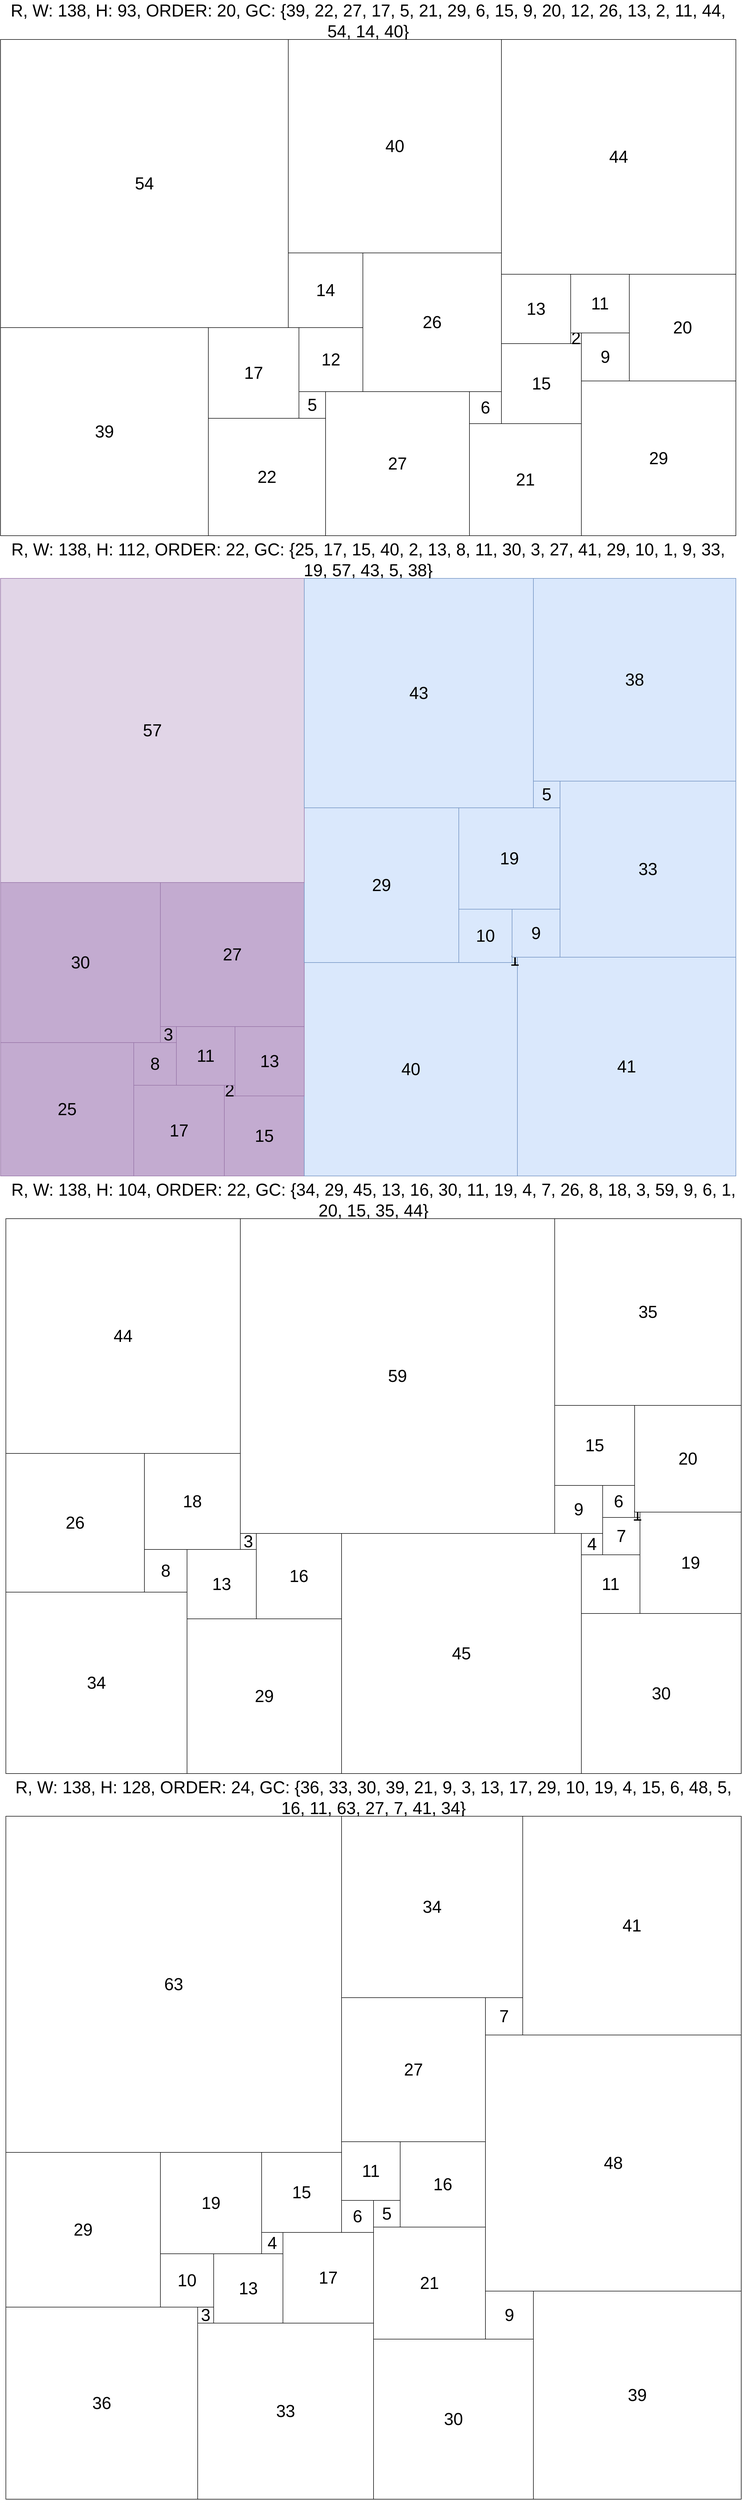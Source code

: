 <mxfile version="21.2.1" type="device">
  <diagram name="Page-1" id="H1nZVYqxkzLZFgEqRADx">
    <mxGraphModel dx="4817" dy="8233" grid="1" gridSize="10" guides="1" tooltips="1" connect="1" arrows="1" fold="1" page="1" pageScale="1" pageWidth="850" pageHeight="1100" math="0" shadow="0">
      <root>
        <mxCell id="0" />
        <mxCell id="1" parent="0" />
        <mxCell id="AsBp8XiL8Dx4Y6rQVwFH-17942" value="R, W: 138, H: 93, ORDER: 20, GC: {39, 22, 27, 17, 5, 21, 29, 6, 15, 9, 20, 12, 26, 13, 2, 11, 44, 54, 14, 40} " style="text;html=1;strokeColor=none;fillColor=none;align=center;verticalAlign=middle;whiteSpace=wrap;rounded=0;fontSize=32;" parent="1" vertex="1">
          <mxGeometry x="1480" width="1380" height="30" as="geometry" />
        </mxCell>
        <mxCell id="AsBp8XiL8Dx4Y6rQVwFH-41168" value="R, W: 138, H: 112, ORDER: 22, GC: {25, 17, 15, 40, 2, 13, 8, 11, 30, 3, 27, 41, 29, 10, 1, 9, 33, 19, 57, 43, 5, 38} " style="text;html=1;strokeColor=none;fillColor=none;align=center;verticalAlign=middle;whiteSpace=wrap;rounded=0;fontSize=32;" parent="1" vertex="1">
          <mxGeometry x="1480" y="1010" width="1380" height="30" as="geometry" />
        </mxCell>
        <mxCell id="AsBp8XiL8Dx4Y6rQVwFH-42548" value="R, W: 138, H: 104, ORDER: 22, GC: {34, 29, 45, 13, 16, 30, 11, 19, 4, 7, 26, 8, 18, 3, 59, 9, 6, 1, 20, 15, 35, 44} " style="text;html=1;strokeColor=none;fillColor=none;align=center;verticalAlign=middle;whiteSpace=wrap;rounded=0;fontSize=32;" parent="1" vertex="1">
          <mxGeometry x="1490" y="2210" width="1380" height="30" as="geometry" />
        </mxCell>
        <mxCell id="AsBp8XiL8Dx4Y6rQVwFH-46325" value="R, W: 138, H: 128, ORDER: 24, GC: {36, 33, 30, 39, 21, 9, 3, 13, 17, 29, 10, 19, 4, 15, 6, 48, 5, 16, 11, 63, 27, 7, 41, 34} " style="text;html=1;strokeColor=none;fillColor=none;align=center;verticalAlign=middle;whiteSpace=wrap;rounded=0;fontSize=32;" parent="1" vertex="1">
          <mxGeometry x="1490" y="3330" width="1380" height="30" as="geometry" />
        </mxCell>
        <mxCell id="qwvhTkDCjMYnOOERRBJ3-1" value="" style="group;flipV=1;" vertex="1" connectable="0" parent="1">
          <mxGeometry x="1480" y="50" width="1380" height="930" as="geometry" />
        </mxCell>
        <mxCell id="761dnnyQ54j-Cl0NHfQN-17943" value="39" style="rounded=0;whiteSpace=wrap;html=1;fontSize=32;" parent="qwvhTkDCjMYnOOERRBJ3-1" vertex="1">
          <mxGeometry y="540" width="390" height="390" as="geometry" />
        </mxCell>
        <mxCell id="761dnnyQ54j-Cl0NHfQN-17944" value="22" style="rounded=0;whiteSpace=wrap;html=1;fontSize=32;" parent="qwvhTkDCjMYnOOERRBJ3-1" vertex="1">
          <mxGeometry x="390" y="710" width="220" height="220" as="geometry" />
        </mxCell>
        <mxCell id="761dnnyQ54j-Cl0NHfQN-17945" value="27" style="rounded=0;whiteSpace=wrap;html=1;fontSize=32;" parent="qwvhTkDCjMYnOOERRBJ3-1" vertex="1">
          <mxGeometry x="610" y="660" width="270" height="270" as="geometry" />
        </mxCell>
        <mxCell id="761dnnyQ54j-Cl0NHfQN-17946" value="17" style="rounded=0;whiteSpace=wrap;html=1;fontSize=32;" parent="qwvhTkDCjMYnOOERRBJ3-1" vertex="1">
          <mxGeometry x="390" y="540" width="170" height="170" as="geometry" />
        </mxCell>
        <mxCell id="761dnnyQ54j-Cl0NHfQN-17947" value="5" style="rounded=0;whiteSpace=wrap;html=1;fontSize=32;" parent="qwvhTkDCjMYnOOERRBJ3-1" vertex="1">
          <mxGeometry x="560" y="660" width="50" height="50" as="geometry" />
        </mxCell>
        <mxCell id="761dnnyQ54j-Cl0NHfQN-17948" value="21" style="rounded=0;whiteSpace=wrap;html=1;fontSize=32;" parent="qwvhTkDCjMYnOOERRBJ3-1" vertex="1">
          <mxGeometry x="880" y="720" width="210" height="210" as="geometry" />
        </mxCell>
        <mxCell id="761dnnyQ54j-Cl0NHfQN-17949" value="29" style="rounded=0;whiteSpace=wrap;html=1;fontSize=32;" parent="qwvhTkDCjMYnOOERRBJ3-1" vertex="1">
          <mxGeometry x="1090" y="640" width="290" height="290" as="geometry" />
        </mxCell>
        <mxCell id="761dnnyQ54j-Cl0NHfQN-17950" value="6" style="rounded=0;whiteSpace=wrap;html=1;fontSize=32;" parent="qwvhTkDCjMYnOOERRBJ3-1" vertex="1">
          <mxGeometry x="880" y="660" width="60" height="60" as="geometry" />
        </mxCell>
        <mxCell id="761dnnyQ54j-Cl0NHfQN-17951" value="15" style="rounded=0;whiteSpace=wrap;html=1;fontSize=32;" parent="qwvhTkDCjMYnOOERRBJ3-1" vertex="1">
          <mxGeometry x="940" y="570" width="150" height="150" as="geometry" />
        </mxCell>
        <mxCell id="761dnnyQ54j-Cl0NHfQN-17952" value="9" style="rounded=0;whiteSpace=wrap;html=1;fontSize=32;" parent="qwvhTkDCjMYnOOERRBJ3-1" vertex="1">
          <mxGeometry x="1090" y="550" width="90" height="90" as="geometry" />
        </mxCell>
        <mxCell id="761dnnyQ54j-Cl0NHfQN-17953" value="20" style="rounded=0;whiteSpace=wrap;html=1;fontSize=32;" parent="qwvhTkDCjMYnOOERRBJ3-1" vertex="1">
          <mxGeometry x="1180" y="440" width="200" height="200" as="geometry" />
        </mxCell>
        <mxCell id="761dnnyQ54j-Cl0NHfQN-17954" value="12" style="rounded=0;whiteSpace=wrap;html=1;fontSize=32;" parent="qwvhTkDCjMYnOOERRBJ3-1" vertex="1">
          <mxGeometry x="560" y="540" width="120" height="120" as="geometry" />
        </mxCell>
        <mxCell id="761dnnyQ54j-Cl0NHfQN-17955" value="26" style="rounded=0;whiteSpace=wrap;html=1;fontSize=32;" parent="qwvhTkDCjMYnOOERRBJ3-1" vertex="1">
          <mxGeometry x="680" y="400" width="260" height="260" as="geometry" />
        </mxCell>
        <mxCell id="761dnnyQ54j-Cl0NHfQN-17956" value="13" style="rounded=0;whiteSpace=wrap;html=1;fontSize=32;" parent="qwvhTkDCjMYnOOERRBJ3-1" vertex="1">
          <mxGeometry x="940" y="440" width="130" height="130" as="geometry" />
        </mxCell>
        <mxCell id="761dnnyQ54j-Cl0NHfQN-17957" value="2" style="rounded=0;whiteSpace=wrap;html=1;fontSize=32;" parent="qwvhTkDCjMYnOOERRBJ3-1" vertex="1">
          <mxGeometry x="1070" y="550" width="20" height="20" as="geometry" />
        </mxCell>
        <mxCell id="761dnnyQ54j-Cl0NHfQN-17958" value="11" style="rounded=0;whiteSpace=wrap;html=1;fontSize=32;" parent="qwvhTkDCjMYnOOERRBJ3-1" vertex="1">
          <mxGeometry x="1070" y="440" width="110" height="110" as="geometry" />
        </mxCell>
        <mxCell id="761dnnyQ54j-Cl0NHfQN-17959" value="44" style="rounded=0;whiteSpace=wrap;html=1;fontSize=32;" parent="qwvhTkDCjMYnOOERRBJ3-1" vertex="1">
          <mxGeometry x="940" width="440" height="440" as="geometry" />
        </mxCell>
        <mxCell id="761dnnyQ54j-Cl0NHfQN-17960" value="54" style="rounded=0;whiteSpace=wrap;html=1;fontSize=32;" parent="qwvhTkDCjMYnOOERRBJ3-1" vertex="1">
          <mxGeometry width="540" height="540" as="geometry" />
        </mxCell>
        <mxCell id="761dnnyQ54j-Cl0NHfQN-17961" value="14" style="rounded=0;whiteSpace=wrap;html=1;fontSize=32;" parent="qwvhTkDCjMYnOOERRBJ3-1" vertex="1">
          <mxGeometry x="540" y="400" width="140" height="140" as="geometry" />
        </mxCell>
        <mxCell id="761dnnyQ54j-Cl0NHfQN-17962" value="40" style="rounded=0;whiteSpace=wrap;html=1;fontSize=32;" parent="qwvhTkDCjMYnOOERRBJ3-1" vertex="1">
          <mxGeometry x="540" width="400" height="400" as="geometry" />
        </mxCell>
        <mxCell id="qwvhTkDCjMYnOOERRBJ3-2" value="" style="group;flipV=1;" vertex="1" connectable="0" parent="1">
          <mxGeometry x="1480" y="1060" width="1380" height="1120" as="geometry" />
        </mxCell>
        <mxCell id="761dnnyQ54j-Cl0NHfQN-41169" value="25" style="rounded=0;whiteSpace=wrap;html=1;fontSize=32;fillColor=#C3ABD0;strokeColor=#9673a6;" parent="qwvhTkDCjMYnOOERRBJ3-2" vertex="1">
          <mxGeometry y="870" width="250" height="250" as="geometry" />
        </mxCell>
        <mxCell id="761dnnyQ54j-Cl0NHfQN-41170" value="17" style="rounded=0;whiteSpace=wrap;html=1;fontSize=32;fillColor=#C3ABD0;strokeColor=#9673a6;" parent="qwvhTkDCjMYnOOERRBJ3-2" vertex="1">
          <mxGeometry x="250" y="950" width="170" height="170" as="geometry" />
        </mxCell>
        <mxCell id="761dnnyQ54j-Cl0NHfQN-41171" value="15" style="rounded=0;whiteSpace=wrap;html=1;fontSize=32;fillColor=#C3ABD0;strokeColor=#9673a6;" parent="qwvhTkDCjMYnOOERRBJ3-2" vertex="1">
          <mxGeometry x="420" y="970" width="150" height="150" as="geometry" />
        </mxCell>
        <mxCell id="761dnnyQ54j-Cl0NHfQN-41172" value="40" style="rounded=0;whiteSpace=wrap;html=1;fontSize=32;fillColor=#dae8fc;strokeColor=#6c8ebf;" parent="qwvhTkDCjMYnOOERRBJ3-2" vertex="1">
          <mxGeometry x="570" y="720" width="400" height="400" as="geometry" />
        </mxCell>
        <mxCell id="761dnnyQ54j-Cl0NHfQN-41173" value="2" style="rounded=0;whiteSpace=wrap;html=1;fontSize=32;fillColor=#C3ABD0;strokeColor=#9673a6;" parent="qwvhTkDCjMYnOOERRBJ3-2" vertex="1">
          <mxGeometry x="420" y="950" width="20" height="20" as="geometry" />
        </mxCell>
        <mxCell id="761dnnyQ54j-Cl0NHfQN-41174" value="13" style="rounded=0;whiteSpace=wrap;html=1;fontSize=32;fillColor=#C3ABD0;strokeColor=#9673a6;" parent="qwvhTkDCjMYnOOERRBJ3-2" vertex="1">
          <mxGeometry x="440" y="840" width="130" height="130" as="geometry" />
        </mxCell>
        <mxCell id="761dnnyQ54j-Cl0NHfQN-41175" value="8" style="rounded=0;whiteSpace=wrap;html=1;fontSize=32;fillColor=#C3ABD0;strokeColor=#9673a6;" parent="qwvhTkDCjMYnOOERRBJ3-2" vertex="1">
          <mxGeometry x="250" y="870" width="80" height="80" as="geometry" />
        </mxCell>
        <mxCell id="761dnnyQ54j-Cl0NHfQN-41176" value="11" style="rounded=0;whiteSpace=wrap;html=1;fontSize=32;fillColor=#C3ABD0;strokeColor=#9673a6;" parent="qwvhTkDCjMYnOOERRBJ3-2" vertex="1">
          <mxGeometry x="330" y="840" width="110" height="110" as="geometry" />
        </mxCell>
        <mxCell id="761dnnyQ54j-Cl0NHfQN-41177" value="30" style="rounded=0;whiteSpace=wrap;html=1;fontSize=32;fillColor=#C3ABD0;strokeColor=#9673a6;" parent="qwvhTkDCjMYnOOERRBJ3-2" vertex="1">
          <mxGeometry y="570" width="300" height="300" as="geometry" />
        </mxCell>
        <mxCell id="761dnnyQ54j-Cl0NHfQN-41178" value="3" style="rounded=0;whiteSpace=wrap;html=1;fontSize=32;fillColor=#C3ABD0;strokeColor=#9673a6;" parent="qwvhTkDCjMYnOOERRBJ3-2" vertex="1">
          <mxGeometry x="300" y="840" width="30" height="30" as="geometry" />
        </mxCell>
        <mxCell id="761dnnyQ54j-Cl0NHfQN-41179" value="27" style="rounded=0;whiteSpace=wrap;html=1;fontSize=32;fillColor=#C3ABD0;strokeColor=#9673a6;" parent="qwvhTkDCjMYnOOERRBJ3-2" vertex="1">
          <mxGeometry x="300" y="570" width="270" height="270" as="geometry" />
        </mxCell>
        <mxCell id="761dnnyQ54j-Cl0NHfQN-41180" value="41" style="rounded=0;whiteSpace=wrap;html=1;fontSize=32;fillColor=#dae8fc;strokeColor=#6c8ebf;" parent="qwvhTkDCjMYnOOERRBJ3-2" vertex="1">
          <mxGeometry x="970" y="710" width="410" height="410" as="geometry" />
        </mxCell>
        <mxCell id="761dnnyQ54j-Cl0NHfQN-41181" value="29" style="rounded=0;whiteSpace=wrap;html=1;fontSize=32;fillColor=#dae8fc;strokeColor=#6c8ebf;" parent="qwvhTkDCjMYnOOERRBJ3-2" vertex="1">
          <mxGeometry x="570" y="430" width="290" height="290" as="geometry" />
        </mxCell>
        <mxCell id="761dnnyQ54j-Cl0NHfQN-41182" value="10" style="rounded=0;whiteSpace=wrap;html=1;fontSize=32;fillColor=#dae8fc;strokeColor=#6c8ebf;" parent="qwvhTkDCjMYnOOERRBJ3-2" vertex="1">
          <mxGeometry x="860" y="620" width="100" height="100" as="geometry" />
        </mxCell>
        <mxCell id="761dnnyQ54j-Cl0NHfQN-41183" value="1" style="rounded=0;whiteSpace=wrap;html=1;fontSize=32;fillColor=#dae8fc;strokeColor=#6c8ebf;" parent="qwvhTkDCjMYnOOERRBJ3-2" vertex="1">
          <mxGeometry x="960" y="710" width="10" height="10" as="geometry" />
        </mxCell>
        <mxCell id="761dnnyQ54j-Cl0NHfQN-41184" value="9" style="rounded=0;whiteSpace=wrap;html=1;fontSize=32;fillColor=#dae8fc;strokeColor=#6c8ebf;" parent="qwvhTkDCjMYnOOERRBJ3-2" vertex="1">
          <mxGeometry x="960" y="620" width="90" height="90" as="geometry" />
        </mxCell>
        <mxCell id="761dnnyQ54j-Cl0NHfQN-41185" value="33" style="rounded=0;whiteSpace=wrap;html=1;fontSize=32;fillColor=#dae8fc;strokeColor=#6c8ebf;" parent="qwvhTkDCjMYnOOERRBJ3-2" vertex="1">
          <mxGeometry x="1050" y="380" width="330" height="330" as="geometry" />
        </mxCell>
        <mxCell id="761dnnyQ54j-Cl0NHfQN-41186" value="19" style="rounded=0;whiteSpace=wrap;html=1;fontSize=32;fillColor=#dae8fc;strokeColor=#6c8ebf;" parent="qwvhTkDCjMYnOOERRBJ3-2" vertex="1">
          <mxGeometry x="860" y="430" width="190" height="190" as="geometry" />
        </mxCell>
        <mxCell id="761dnnyQ54j-Cl0NHfQN-41187" value="57" style="rounded=0;whiteSpace=wrap;html=1;fontSize=32;fillColor=#e1d5e7;strokeColor=#9673a6;" parent="qwvhTkDCjMYnOOERRBJ3-2" vertex="1">
          <mxGeometry width="570" height="570" as="geometry" />
        </mxCell>
        <mxCell id="761dnnyQ54j-Cl0NHfQN-41188" value="43" style="rounded=0;whiteSpace=wrap;html=1;fontSize=32;fillColor=#dae8fc;strokeColor=#6c8ebf;" parent="qwvhTkDCjMYnOOERRBJ3-2" vertex="1">
          <mxGeometry x="570" width="430" height="430" as="geometry" />
        </mxCell>
        <mxCell id="761dnnyQ54j-Cl0NHfQN-41189" value="5" style="rounded=0;whiteSpace=wrap;html=1;fontSize=32;fillColor=#dae8fc;strokeColor=#6c8ebf;" parent="qwvhTkDCjMYnOOERRBJ3-2" vertex="1">
          <mxGeometry x="1000" y="380" width="50" height="50" as="geometry" />
        </mxCell>
        <mxCell id="761dnnyQ54j-Cl0NHfQN-41190" value="38" style="rounded=0;whiteSpace=wrap;html=1;fontSize=32;fillColor=#dae8fc;strokeColor=#6c8ebf;" parent="qwvhTkDCjMYnOOERRBJ3-2" vertex="1">
          <mxGeometry x="1000" width="380" height="380" as="geometry" />
        </mxCell>
        <mxCell id="qwvhTkDCjMYnOOERRBJ3-3" value="" style="group;flipV=1;" vertex="1" connectable="0" parent="1">
          <mxGeometry x="1490" y="2260" width="1380" height="1040" as="geometry" />
        </mxCell>
        <mxCell id="761dnnyQ54j-Cl0NHfQN-42549" value="34" style="rounded=0;whiteSpace=wrap;html=1;fontSize=32;" parent="qwvhTkDCjMYnOOERRBJ3-3" vertex="1">
          <mxGeometry y="700" width="340" height="340" as="geometry" />
        </mxCell>
        <mxCell id="761dnnyQ54j-Cl0NHfQN-42550" value="29" style="rounded=0;whiteSpace=wrap;html=1;fontSize=32;" parent="qwvhTkDCjMYnOOERRBJ3-3" vertex="1">
          <mxGeometry x="340" y="750" width="290" height="290" as="geometry" />
        </mxCell>
        <mxCell id="761dnnyQ54j-Cl0NHfQN-42551" value="45" style="rounded=0;whiteSpace=wrap;html=1;fontSize=32;" parent="qwvhTkDCjMYnOOERRBJ3-3" vertex="1">
          <mxGeometry x="630" y="590" width="450" height="450" as="geometry" />
        </mxCell>
        <mxCell id="761dnnyQ54j-Cl0NHfQN-42552" value="13" style="rounded=0;whiteSpace=wrap;html=1;fontSize=32;" parent="qwvhTkDCjMYnOOERRBJ3-3" vertex="1">
          <mxGeometry x="340" y="620" width="130" height="130" as="geometry" />
        </mxCell>
        <mxCell id="761dnnyQ54j-Cl0NHfQN-42553" value="16" style="rounded=0;whiteSpace=wrap;html=1;fontSize=32;" parent="qwvhTkDCjMYnOOERRBJ3-3" vertex="1">
          <mxGeometry x="470" y="590" width="160" height="160" as="geometry" />
        </mxCell>
        <mxCell id="761dnnyQ54j-Cl0NHfQN-42554" value="30" style="rounded=0;whiteSpace=wrap;html=1;fontSize=32;" parent="qwvhTkDCjMYnOOERRBJ3-3" vertex="1">
          <mxGeometry x="1080" y="740" width="300" height="300" as="geometry" />
        </mxCell>
        <mxCell id="761dnnyQ54j-Cl0NHfQN-42555" value="11" style="rounded=0;whiteSpace=wrap;html=1;fontSize=32;" parent="qwvhTkDCjMYnOOERRBJ3-3" vertex="1">
          <mxGeometry x="1080" y="630" width="110" height="110" as="geometry" />
        </mxCell>
        <mxCell id="761dnnyQ54j-Cl0NHfQN-42556" value="19" style="rounded=0;whiteSpace=wrap;html=1;fontSize=32;" parent="qwvhTkDCjMYnOOERRBJ3-3" vertex="1">
          <mxGeometry x="1190" y="550" width="190" height="190" as="geometry" />
        </mxCell>
        <mxCell id="761dnnyQ54j-Cl0NHfQN-42557" value="4" style="rounded=0;whiteSpace=wrap;html=1;fontSize=32;" parent="qwvhTkDCjMYnOOERRBJ3-3" vertex="1">
          <mxGeometry x="1080" y="590" width="40" height="40" as="geometry" />
        </mxCell>
        <mxCell id="761dnnyQ54j-Cl0NHfQN-42558" value="7" style="rounded=0;whiteSpace=wrap;html=1;fontSize=32;" parent="qwvhTkDCjMYnOOERRBJ3-3" vertex="1">
          <mxGeometry x="1120" y="560" width="70" height="70" as="geometry" />
        </mxCell>
        <mxCell id="761dnnyQ54j-Cl0NHfQN-42559" value="26" style="rounded=0;whiteSpace=wrap;html=1;fontSize=32;" parent="qwvhTkDCjMYnOOERRBJ3-3" vertex="1">
          <mxGeometry y="440" width="260" height="260" as="geometry" />
        </mxCell>
        <mxCell id="761dnnyQ54j-Cl0NHfQN-42560" value="8" style="rounded=0;whiteSpace=wrap;html=1;fontSize=32;" parent="qwvhTkDCjMYnOOERRBJ3-3" vertex="1">
          <mxGeometry x="260" y="620" width="80" height="80" as="geometry" />
        </mxCell>
        <mxCell id="761dnnyQ54j-Cl0NHfQN-42561" value="18" style="rounded=0;whiteSpace=wrap;html=1;fontSize=32;" parent="qwvhTkDCjMYnOOERRBJ3-3" vertex="1">
          <mxGeometry x="260" y="440" width="180" height="180" as="geometry" />
        </mxCell>
        <mxCell id="761dnnyQ54j-Cl0NHfQN-42562" value="3" style="rounded=0;whiteSpace=wrap;html=1;fontSize=32;" parent="qwvhTkDCjMYnOOERRBJ3-3" vertex="1">
          <mxGeometry x="440" y="590" width="30" height="30" as="geometry" />
        </mxCell>
        <mxCell id="761dnnyQ54j-Cl0NHfQN-42563" value="59" style="rounded=0;whiteSpace=wrap;html=1;fontSize=32;" parent="qwvhTkDCjMYnOOERRBJ3-3" vertex="1">
          <mxGeometry x="440" width="590" height="590" as="geometry" />
        </mxCell>
        <mxCell id="761dnnyQ54j-Cl0NHfQN-42564" value="9" style="rounded=0;whiteSpace=wrap;html=1;fontSize=32;" parent="qwvhTkDCjMYnOOERRBJ3-3" vertex="1">
          <mxGeometry x="1030" y="500" width="90" height="90" as="geometry" />
        </mxCell>
        <mxCell id="761dnnyQ54j-Cl0NHfQN-42565" value="6" style="rounded=0;whiteSpace=wrap;html=1;fontSize=32;" parent="qwvhTkDCjMYnOOERRBJ3-3" vertex="1">
          <mxGeometry x="1120" y="500" width="60" height="60" as="geometry" />
        </mxCell>
        <mxCell id="761dnnyQ54j-Cl0NHfQN-42566" value="1" style="rounded=0;whiteSpace=wrap;html=1;fontSize=32;" parent="qwvhTkDCjMYnOOERRBJ3-3" vertex="1">
          <mxGeometry x="1180" y="550" width="10" height="10" as="geometry" />
        </mxCell>
        <mxCell id="761dnnyQ54j-Cl0NHfQN-42567" value="20" style="rounded=0;whiteSpace=wrap;html=1;fontSize=32;" parent="qwvhTkDCjMYnOOERRBJ3-3" vertex="1">
          <mxGeometry x="1180" y="350" width="200" height="200" as="geometry" />
        </mxCell>
        <mxCell id="761dnnyQ54j-Cl0NHfQN-42568" value="15" style="rounded=0;whiteSpace=wrap;html=1;fontSize=32;" parent="qwvhTkDCjMYnOOERRBJ3-3" vertex="1">
          <mxGeometry x="1030" y="350" width="150" height="150" as="geometry" />
        </mxCell>
        <mxCell id="761dnnyQ54j-Cl0NHfQN-42569" value="35" style="rounded=0;whiteSpace=wrap;html=1;fontSize=32;" parent="qwvhTkDCjMYnOOERRBJ3-3" vertex="1">
          <mxGeometry x="1030" width="350" height="350" as="geometry" />
        </mxCell>
        <mxCell id="761dnnyQ54j-Cl0NHfQN-42570" value="44" style="rounded=0;whiteSpace=wrap;html=1;fontSize=32;" parent="qwvhTkDCjMYnOOERRBJ3-3" vertex="1">
          <mxGeometry width="440" height="440" as="geometry" />
        </mxCell>
        <mxCell id="qwvhTkDCjMYnOOERRBJ3-4" value="" style="group;flipV=1;" vertex="1" connectable="0" parent="1">
          <mxGeometry x="1490" y="3380" width="1380" height="1280" as="geometry" />
        </mxCell>
        <mxCell id="761dnnyQ54j-Cl0NHfQN-46326" value="36" style="rounded=0;whiteSpace=wrap;html=1;fontSize=32;" parent="qwvhTkDCjMYnOOERRBJ3-4" vertex="1">
          <mxGeometry y="920" width="360" height="360" as="geometry" />
        </mxCell>
        <mxCell id="761dnnyQ54j-Cl0NHfQN-46327" value="33" style="rounded=0;whiteSpace=wrap;html=1;fontSize=32;" parent="qwvhTkDCjMYnOOERRBJ3-4" vertex="1">
          <mxGeometry x="360" y="950" width="330" height="330" as="geometry" />
        </mxCell>
        <mxCell id="761dnnyQ54j-Cl0NHfQN-46328" value="30" style="rounded=0;whiteSpace=wrap;html=1;fontSize=32;" parent="qwvhTkDCjMYnOOERRBJ3-4" vertex="1">
          <mxGeometry x="690" y="980" width="300" height="300" as="geometry" />
        </mxCell>
        <mxCell id="761dnnyQ54j-Cl0NHfQN-46329" value="39" style="rounded=0;whiteSpace=wrap;html=1;fontSize=32;" parent="qwvhTkDCjMYnOOERRBJ3-4" vertex="1">
          <mxGeometry x="990" y="890" width="390" height="390" as="geometry" />
        </mxCell>
        <mxCell id="761dnnyQ54j-Cl0NHfQN-46330" value="21" style="rounded=0;whiteSpace=wrap;html=1;fontSize=32;" parent="qwvhTkDCjMYnOOERRBJ3-4" vertex="1">
          <mxGeometry x="690" y="770" width="210" height="210" as="geometry" />
        </mxCell>
        <mxCell id="761dnnyQ54j-Cl0NHfQN-46331" value="9" style="rounded=0;whiteSpace=wrap;html=1;fontSize=32;" parent="qwvhTkDCjMYnOOERRBJ3-4" vertex="1">
          <mxGeometry x="900" y="890" width="90" height="90" as="geometry" />
        </mxCell>
        <mxCell id="761dnnyQ54j-Cl0NHfQN-46332" value="3" style="rounded=0;whiteSpace=wrap;html=1;fontSize=32;" parent="qwvhTkDCjMYnOOERRBJ3-4" vertex="1">
          <mxGeometry x="360" y="920" width="30" height="30" as="geometry" />
        </mxCell>
        <mxCell id="761dnnyQ54j-Cl0NHfQN-46333" value="13" style="rounded=0;whiteSpace=wrap;html=1;fontSize=32;" parent="qwvhTkDCjMYnOOERRBJ3-4" vertex="1">
          <mxGeometry x="390" y="820" width="130" height="130" as="geometry" />
        </mxCell>
        <mxCell id="761dnnyQ54j-Cl0NHfQN-46334" value="17" style="rounded=0;whiteSpace=wrap;html=1;fontSize=32;" parent="qwvhTkDCjMYnOOERRBJ3-4" vertex="1">
          <mxGeometry x="520" y="780" width="170" height="170" as="geometry" />
        </mxCell>
        <mxCell id="761dnnyQ54j-Cl0NHfQN-46335" value="29" style="rounded=0;whiteSpace=wrap;html=1;fontSize=32;" parent="qwvhTkDCjMYnOOERRBJ3-4" vertex="1">
          <mxGeometry y="630" width="290" height="290" as="geometry" />
        </mxCell>
        <mxCell id="761dnnyQ54j-Cl0NHfQN-46336" value="10" style="rounded=0;whiteSpace=wrap;html=1;fontSize=32;" parent="qwvhTkDCjMYnOOERRBJ3-4" vertex="1">
          <mxGeometry x="290" y="820" width="100" height="100" as="geometry" />
        </mxCell>
        <mxCell id="761dnnyQ54j-Cl0NHfQN-46337" value="19" style="rounded=0;whiteSpace=wrap;html=1;fontSize=32;" parent="qwvhTkDCjMYnOOERRBJ3-4" vertex="1">
          <mxGeometry x="290" y="630" width="190" height="190" as="geometry" />
        </mxCell>
        <mxCell id="761dnnyQ54j-Cl0NHfQN-46338" value="4" style="rounded=0;whiteSpace=wrap;html=1;fontSize=32;" parent="qwvhTkDCjMYnOOERRBJ3-4" vertex="1">
          <mxGeometry x="480" y="780" width="40" height="40" as="geometry" />
        </mxCell>
        <mxCell id="761dnnyQ54j-Cl0NHfQN-46339" value="15" style="rounded=0;whiteSpace=wrap;html=1;fontSize=32;" parent="qwvhTkDCjMYnOOERRBJ3-4" vertex="1">
          <mxGeometry x="480" y="630" width="150" height="150" as="geometry" />
        </mxCell>
        <mxCell id="761dnnyQ54j-Cl0NHfQN-46340" value="6" style="rounded=0;whiteSpace=wrap;html=1;fontSize=32;" parent="qwvhTkDCjMYnOOERRBJ3-4" vertex="1">
          <mxGeometry x="630" y="720" width="60" height="60" as="geometry" />
        </mxCell>
        <mxCell id="761dnnyQ54j-Cl0NHfQN-46341" value="48" style="rounded=0;whiteSpace=wrap;html=1;fontSize=32;" parent="qwvhTkDCjMYnOOERRBJ3-4" vertex="1">
          <mxGeometry x="900" y="410" width="480" height="480" as="geometry" />
        </mxCell>
        <mxCell id="761dnnyQ54j-Cl0NHfQN-46342" value="5" style="rounded=0;whiteSpace=wrap;html=1;fontSize=32;" parent="qwvhTkDCjMYnOOERRBJ3-4" vertex="1">
          <mxGeometry x="690" y="720" width="50" height="50" as="geometry" />
        </mxCell>
        <mxCell id="761dnnyQ54j-Cl0NHfQN-46343" value="16" style="rounded=0;whiteSpace=wrap;html=1;fontSize=32;flipV=1;" parent="qwvhTkDCjMYnOOERRBJ3-4" vertex="1">
          <mxGeometry x="740" y="610" width="160" height="160" as="geometry" />
        </mxCell>
        <mxCell id="761dnnyQ54j-Cl0NHfQN-46344" value="11" style="rounded=0;whiteSpace=wrap;html=1;fontSize=32;" parent="qwvhTkDCjMYnOOERRBJ3-4" vertex="1">
          <mxGeometry x="630" y="610" width="110" height="110" as="geometry" />
        </mxCell>
        <mxCell id="761dnnyQ54j-Cl0NHfQN-46345" value="63" style="rounded=0;whiteSpace=wrap;html=1;fontSize=32;" parent="qwvhTkDCjMYnOOERRBJ3-4" vertex="1">
          <mxGeometry width="630" height="630" as="geometry" />
        </mxCell>
        <mxCell id="761dnnyQ54j-Cl0NHfQN-46346" value="27" style="rounded=0;whiteSpace=wrap;html=1;fontSize=32;" parent="qwvhTkDCjMYnOOERRBJ3-4" vertex="1">
          <mxGeometry x="630" y="340" width="270" height="270" as="geometry" />
        </mxCell>
        <mxCell id="761dnnyQ54j-Cl0NHfQN-46347" value="7" style="rounded=0;whiteSpace=wrap;html=1;fontSize=32;" parent="qwvhTkDCjMYnOOERRBJ3-4" vertex="1">
          <mxGeometry x="900" y="340" width="70" height="70" as="geometry" />
        </mxCell>
        <mxCell id="761dnnyQ54j-Cl0NHfQN-46348" value="41" style="rounded=0;whiteSpace=wrap;html=1;fontSize=32;" parent="qwvhTkDCjMYnOOERRBJ3-4" vertex="1">
          <mxGeometry x="970" width="410" height="410" as="geometry" />
        </mxCell>
        <mxCell id="761dnnyQ54j-Cl0NHfQN-46349" value="34" style="rounded=0;whiteSpace=wrap;html=1;fontSize=32;" parent="qwvhTkDCjMYnOOERRBJ3-4" vertex="1">
          <mxGeometry x="630" width="340" height="340" as="geometry" />
        </mxCell>
      </root>
    </mxGraphModel>
  </diagram>
</mxfile>
